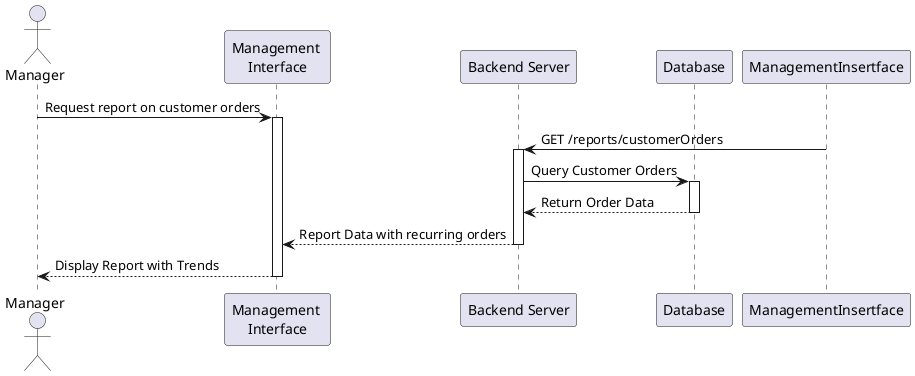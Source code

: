 @startuml

actor Manager
participant "Management \nInterface" as ManagementInterface
participant "Backend Server" as Server
participant "Database" as DB

Manager -> ManagementInterface : Request report on customer orders
activate ManagementInterface

ManagementInsertface -> Server: GET /reports/customerOrders
activate Server

Server -> DB : Query Customer Orders
activate DB

DB --> Server : Return Order Data
deactivate DB

Server --> ManagementInterface : Report Data with recurring orders
deactivate Server

ManagementInterface --> Manager : Display Report with Trends
deactivate ManagementInterface

@enduml